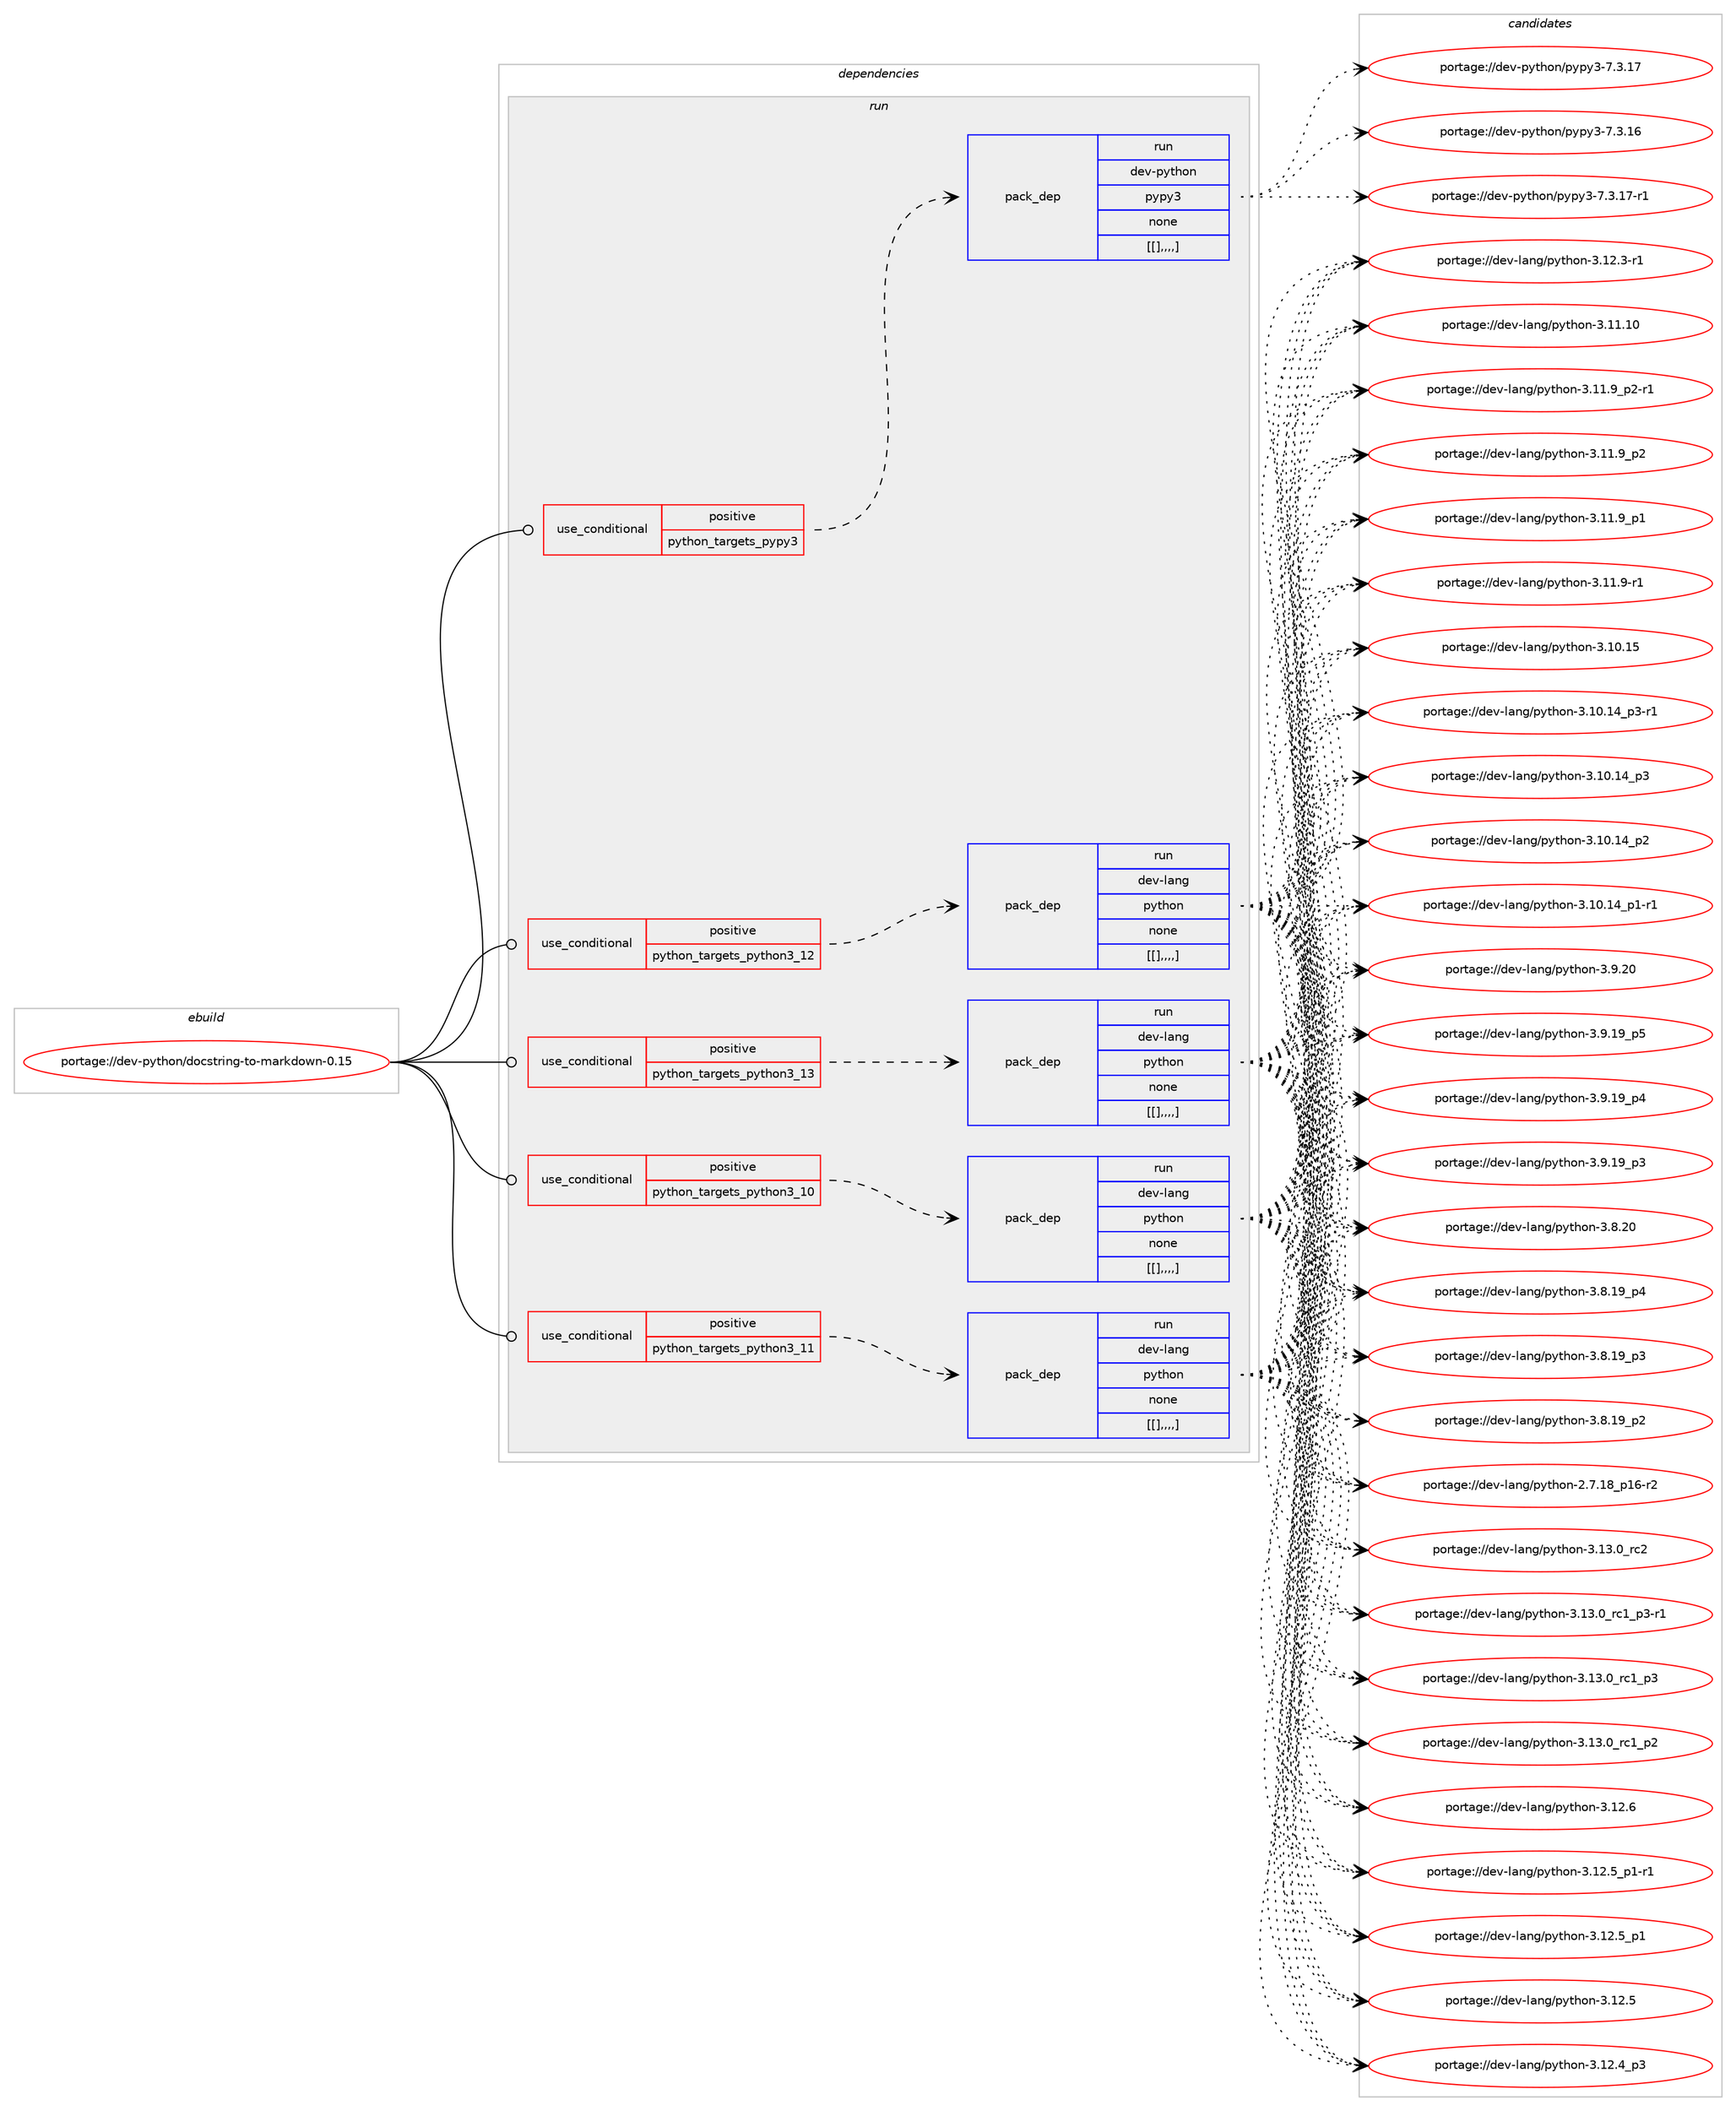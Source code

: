 digraph prolog {

# *************
# Graph options
# *************

newrank=true;
concentrate=true;
compound=true;
graph [rankdir=LR,fontname=Helvetica,fontsize=10,ranksep=1.5];#, ranksep=2.5, nodesep=0.2];
edge  [arrowhead=vee];
node  [fontname=Helvetica,fontsize=10];

# **********
# The ebuild
# **********

subgraph cluster_leftcol {
color=gray;
label=<<i>ebuild</i>>;
id [label="portage://dev-python/docstring-to-markdown-0.15", color=red, width=4, href="../dev-python/docstring-to-markdown-0.15.svg"];
}

# ****************
# The dependencies
# ****************

subgraph cluster_midcol {
color=gray;
label=<<i>dependencies</i>>;
subgraph cluster_compile {
fillcolor="#eeeeee";
style=filled;
label=<<i>compile</i>>;
}
subgraph cluster_compileandrun {
fillcolor="#eeeeee";
style=filled;
label=<<i>compile and run</i>>;
}
subgraph cluster_run {
fillcolor="#eeeeee";
style=filled;
label=<<i>run</i>>;
subgraph cond33023 {
dependency146424 [label=<<TABLE BORDER="0" CELLBORDER="1" CELLSPACING="0" CELLPADDING="4"><TR><TD ROWSPAN="3" CELLPADDING="10">use_conditional</TD></TR><TR><TD>positive</TD></TR><TR><TD>python_targets_pypy3</TD></TR></TABLE>>, shape=none, color=red];
subgraph pack112185 {
dependency146425 [label=<<TABLE BORDER="0" CELLBORDER="1" CELLSPACING="0" CELLPADDING="4" WIDTH="220"><TR><TD ROWSPAN="6" CELLPADDING="30">pack_dep</TD></TR><TR><TD WIDTH="110">run</TD></TR><TR><TD>dev-python</TD></TR><TR><TD>pypy3</TD></TR><TR><TD>none</TD></TR><TR><TD>[[],,,,]</TD></TR></TABLE>>, shape=none, color=blue];
}
dependency146424:e -> dependency146425:w [weight=20,style="dashed",arrowhead="vee"];
}
id:e -> dependency146424:w [weight=20,style="solid",arrowhead="odot"];
subgraph cond33024 {
dependency146426 [label=<<TABLE BORDER="0" CELLBORDER="1" CELLSPACING="0" CELLPADDING="4"><TR><TD ROWSPAN="3" CELLPADDING="10">use_conditional</TD></TR><TR><TD>positive</TD></TR><TR><TD>python_targets_python3_10</TD></TR></TABLE>>, shape=none, color=red];
subgraph pack112186 {
dependency146427 [label=<<TABLE BORDER="0" CELLBORDER="1" CELLSPACING="0" CELLPADDING="4" WIDTH="220"><TR><TD ROWSPAN="6" CELLPADDING="30">pack_dep</TD></TR><TR><TD WIDTH="110">run</TD></TR><TR><TD>dev-lang</TD></TR><TR><TD>python</TD></TR><TR><TD>none</TD></TR><TR><TD>[[],,,,]</TD></TR></TABLE>>, shape=none, color=blue];
}
dependency146426:e -> dependency146427:w [weight=20,style="dashed",arrowhead="vee"];
}
id:e -> dependency146426:w [weight=20,style="solid",arrowhead="odot"];
subgraph cond33025 {
dependency146428 [label=<<TABLE BORDER="0" CELLBORDER="1" CELLSPACING="0" CELLPADDING="4"><TR><TD ROWSPAN="3" CELLPADDING="10">use_conditional</TD></TR><TR><TD>positive</TD></TR><TR><TD>python_targets_python3_11</TD></TR></TABLE>>, shape=none, color=red];
subgraph pack112187 {
dependency146429 [label=<<TABLE BORDER="0" CELLBORDER="1" CELLSPACING="0" CELLPADDING="4" WIDTH="220"><TR><TD ROWSPAN="6" CELLPADDING="30">pack_dep</TD></TR><TR><TD WIDTH="110">run</TD></TR><TR><TD>dev-lang</TD></TR><TR><TD>python</TD></TR><TR><TD>none</TD></TR><TR><TD>[[],,,,]</TD></TR></TABLE>>, shape=none, color=blue];
}
dependency146428:e -> dependency146429:w [weight=20,style="dashed",arrowhead="vee"];
}
id:e -> dependency146428:w [weight=20,style="solid",arrowhead="odot"];
subgraph cond33026 {
dependency146430 [label=<<TABLE BORDER="0" CELLBORDER="1" CELLSPACING="0" CELLPADDING="4"><TR><TD ROWSPAN="3" CELLPADDING="10">use_conditional</TD></TR><TR><TD>positive</TD></TR><TR><TD>python_targets_python3_12</TD></TR></TABLE>>, shape=none, color=red];
subgraph pack112188 {
dependency146431 [label=<<TABLE BORDER="0" CELLBORDER="1" CELLSPACING="0" CELLPADDING="4" WIDTH="220"><TR><TD ROWSPAN="6" CELLPADDING="30">pack_dep</TD></TR><TR><TD WIDTH="110">run</TD></TR><TR><TD>dev-lang</TD></TR><TR><TD>python</TD></TR><TR><TD>none</TD></TR><TR><TD>[[],,,,]</TD></TR></TABLE>>, shape=none, color=blue];
}
dependency146430:e -> dependency146431:w [weight=20,style="dashed",arrowhead="vee"];
}
id:e -> dependency146430:w [weight=20,style="solid",arrowhead="odot"];
subgraph cond33027 {
dependency146432 [label=<<TABLE BORDER="0" CELLBORDER="1" CELLSPACING="0" CELLPADDING="4"><TR><TD ROWSPAN="3" CELLPADDING="10">use_conditional</TD></TR><TR><TD>positive</TD></TR><TR><TD>python_targets_python3_13</TD></TR></TABLE>>, shape=none, color=red];
subgraph pack112189 {
dependency146433 [label=<<TABLE BORDER="0" CELLBORDER="1" CELLSPACING="0" CELLPADDING="4" WIDTH="220"><TR><TD ROWSPAN="6" CELLPADDING="30">pack_dep</TD></TR><TR><TD WIDTH="110">run</TD></TR><TR><TD>dev-lang</TD></TR><TR><TD>python</TD></TR><TR><TD>none</TD></TR><TR><TD>[[],,,,]</TD></TR></TABLE>>, shape=none, color=blue];
}
dependency146432:e -> dependency146433:w [weight=20,style="dashed",arrowhead="vee"];
}
id:e -> dependency146432:w [weight=20,style="solid",arrowhead="odot"];
}
}

# **************
# The candidates
# **************

subgraph cluster_choices {
rank=same;
color=gray;
label=<<i>candidates</i>>;

subgraph choice112185 {
color=black;
nodesep=1;
choice100101118451121211161041111104711212111212151455546514649554511449 [label="portage://dev-python/pypy3-7.3.17-r1", color=red, width=4,href="../dev-python/pypy3-7.3.17-r1.svg"];
choice10010111845112121116104111110471121211121215145554651464955 [label="portage://dev-python/pypy3-7.3.17", color=red, width=4,href="../dev-python/pypy3-7.3.17.svg"];
choice10010111845112121116104111110471121211121215145554651464954 [label="portage://dev-python/pypy3-7.3.16", color=red, width=4,href="../dev-python/pypy3-7.3.16.svg"];
dependency146425:e -> choice100101118451121211161041111104711212111212151455546514649554511449:w [style=dotted,weight="100"];
dependency146425:e -> choice10010111845112121116104111110471121211121215145554651464955:w [style=dotted,weight="100"];
dependency146425:e -> choice10010111845112121116104111110471121211121215145554651464954:w [style=dotted,weight="100"];
}
subgraph choice112186 {
color=black;
nodesep=1;
choice10010111845108971101034711212111610411111045514649514648951149950 [label="portage://dev-lang/python-3.13.0_rc2", color=red, width=4,href="../dev-lang/python-3.13.0_rc2.svg"];
choice1001011184510897110103471121211161041111104551464951464895114994995112514511449 [label="portage://dev-lang/python-3.13.0_rc1_p3-r1", color=red, width=4,href="../dev-lang/python-3.13.0_rc1_p3-r1.svg"];
choice100101118451089711010347112121116104111110455146495146489511499499511251 [label="portage://dev-lang/python-3.13.0_rc1_p3", color=red, width=4,href="../dev-lang/python-3.13.0_rc1_p3.svg"];
choice100101118451089711010347112121116104111110455146495146489511499499511250 [label="portage://dev-lang/python-3.13.0_rc1_p2", color=red, width=4,href="../dev-lang/python-3.13.0_rc1_p2.svg"];
choice10010111845108971101034711212111610411111045514649504654 [label="portage://dev-lang/python-3.12.6", color=red, width=4,href="../dev-lang/python-3.12.6.svg"];
choice1001011184510897110103471121211161041111104551464950465395112494511449 [label="portage://dev-lang/python-3.12.5_p1-r1", color=red, width=4,href="../dev-lang/python-3.12.5_p1-r1.svg"];
choice100101118451089711010347112121116104111110455146495046539511249 [label="portage://dev-lang/python-3.12.5_p1", color=red, width=4,href="../dev-lang/python-3.12.5_p1.svg"];
choice10010111845108971101034711212111610411111045514649504653 [label="portage://dev-lang/python-3.12.5", color=red, width=4,href="../dev-lang/python-3.12.5.svg"];
choice100101118451089711010347112121116104111110455146495046529511251 [label="portage://dev-lang/python-3.12.4_p3", color=red, width=4,href="../dev-lang/python-3.12.4_p3.svg"];
choice100101118451089711010347112121116104111110455146495046514511449 [label="portage://dev-lang/python-3.12.3-r1", color=red, width=4,href="../dev-lang/python-3.12.3-r1.svg"];
choice1001011184510897110103471121211161041111104551464949464948 [label="portage://dev-lang/python-3.11.10", color=red, width=4,href="../dev-lang/python-3.11.10.svg"];
choice1001011184510897110103471121211161041111104551464949465795112504511449 [label="portage://dev-lang/python-3.11.9_p2-r1", color=red, width=4,href="../dev-lang/python-3.11.9_p2-r1.svg"];
choice100101118451089711010347112121116104111110455146494946579511250 [label="portage://dev-lang/python-3.11.9_p2", color=red, width=4,href="../dev-lang/python-3.11.9_p2.svg"];
choice100101118451089711010347112121116104111110455146494946579511249 [label="portage://dev-lang/python-3.11.9_p1", color=red, width=4,href="../dev-lang/python-3.11.9_p1.svg"];
choice100101118451089711010347112121116104111110455146494946574511449 [label="portage://dev-lang/python-3.11.9-r1", color=red, width=4,href="../dev-lang/python-3.11.9-r1.svg"];
choice1001011184510897110103471121211161041111104551464948464953 [label="portage://dev-lang/python-3.10.15", color=red, width=4,href="../dev-lang/python-3.10.15.svg"];
choice100101118451089711010347112121116104111110455146494846495295112514511449 [label="portage://dev-lang/python-3.10.14_p3-r1", color=red, width=4,href="../dev-lang/python-3.10.14_p3-r1.svg"];
choice10010111845108971101034711212111610411111045514649484649529511251 [label="portage://dev-lang/python-3.10.14_p3", color=red, width=4,href="../dev-lang/python-3.10.14_p3.svg"];
choice10010111845108971101034711212111610411111045514649484649529511250 [label="portage://dev-lang/python-3.10.14_p2", color=red, width=4,href="../dev-lang/python-3.10.14_p2.svg"];
choice100101118451089711010347112121116104111110455146494846495295112494511449 [label="portage://dev-lang/python-3.10.14_p1-r1", color=red, width=4,href="../dev-lang/python-3.10.14_p1-r1.svg"];
choice10010111845108971101034711212111610411111045514657465048 [label="portage://dev-lang/python-3.9.20", color=red, width=4,href="../dev-lang/python-3.9.20.svg"];
choice100101118451089711010347112121116104111110455146574649579511253 [label="portage://dev-lang/python-3.9.19_p5", color=red, width=4,href="../dev-lang/python-3.9.19_p5.svg"];
choice100101118451089711010347112121116104111110455146574649579511252 [label="portage://dev-lang/python-3.9.19_p4", color=red, width=4,href="../dev-lang/python-3.9.19_p4.svg"];
choice100101118451089711010347112121116104111110455146574649579511251 [label="portage://dev-lang/python-3.9.19_p3", color=red, width=4,href="../dev-lang/python-3.9.19_p3.svg"];
choice10010111845108971101034711212111610411111045514656465048 [label="portage://dev-lang/python-3.8.20", color=red, width=4,href="../dev-lang/python-3.8.20.svg"];
choice100101118451089711010347112121116104111110455146564649579511252 [label="portage://dev-lang/python-3.8.19_p4", color=red, width=4,href="../dev-lang/python-3.8.19_p4.svg"];
choice100101118451089711010347112121116104111110455146564649579511251 [label="portage://dev-lang/python-3.8.19_p3", color=red, width=4,href="../dev-lang/python-3.8.19_p3.svg"];
choice100101118451089711010347112121116104111110455146564649579511250 [label="portage://dev-lang/python-3.8.19_p2", color=red, width=4,href="../dev-lang/python-3.8.19_p2.svg"];
choice100101118451089711010347112121116104111110455046554649569511249544511450 [label="portage://dev-lang/python-2.7.18_p16-r2", color=red, width=4,href="../dev-lang/python-2.7.18_p16-r2.svg"];
dependency146427:e -> choice10010111845108971101034711212111610411111045514649514648951149950:w [style=dotted,weight="100"];
dependency146427:e -> choice1001011184510897110103471121211161041111104551464951464895114994995112514511449:w [style=dotted,weight="100"];
dependency146427:e -> choice100101118451089711010347112121116104111110455146495146489511499499511251:w [style=dotted,weight="100"];
dependency146427:e -> choice100101118451089711010347112121116104111110455146495146489511499499511250:w [style=dotted,weight="100"];
dependency146427:e -> choice10010111845108971101034711212111610411111045514649504654:w [style=dotted,weight="100"];
dependency146427:e -> choice1001011184510897110103471121211161041111104551464950465395112494511449:w [style=dotted,weight="100"];
dependency146427:e -> choice100101118451089711010347112121116104111110455146495046539511249:w [style=dotted,weight="100"];
dependency146427:e -> choice10010111845108971101034711212111610411111045514649504653:w [style=dotted,weight="100"];
dependency146427:e -> choice100101118451089711010347112121116104111110455146495046529511251:w [style=dotted,weight="100"];
dependency146427:e -> choice100101118451089711010347112121116104111110455146495046514511449:w [style=dotted,weight="100"];
dependency146427:e -> choice1001011184510897110103471121211161041111104551464949464948:w [style=dotted,weight="100"];
dependency146427:e -> choice1001011184510897110103471121211161041111104551464949465795112504511449:w [style=dotted,weight="100"];
dependency146427:e -> choice100101118451089711010347112121116104111110455146494946579511250:w [style=dotted,weight="100"];
dependency146427:e -> choice100101118451089711010347112121116104111110455146494946579511249:w [style=dotted,weight="100"];
dependency146427:e -> choice100101118451089711010347112121116104111110455146494946574511449:w [style=dotted,weight="100"];
dependency146427:e -> choice1001011184510897110103471121211161041111104551464948464953:w [style=dotted,weight="100"];
dependency146427:e -> choice100101118451089711010347112121116104111110455146494846495295112514511449:w [style=dotted,weight="100"];
dependency146427:e -> choice10010111845108971101034711212111610411111045514649484649529511251:w [style=dotted,weight="100"];
dependency146427:e -> choice10010111845108971101034711212111610411111045514649484649529511250:w [style=dotted,weight="100"];
dependency146427:e -> choice100101118451089711010347112121116104111110455146494846495295112494511449:w [style=dotted,weight="100"];
dependency146427:e -> choice10010111845108971101034711212111610411111045514657465048:w [style=dotted,weight="100"];
dependency146427:e -> choice100101118451089711010347112121116104111110455146574649579511253:w [style=dotted,weight="100"];
dependency146427:e -> choice100101118451089711010347112121116104111110455146574649579511252:w [style=dotted,weight="100"];
dependency146427:e -> choice100101118451089711010347112121116104111110455146574649579511251:w [style=dotted,weight="100"];
dependency146427:e -> choice10010111845108971101034711212111610411111045514656465048:w [style=dotted,weight="100"];
dependency146427:e -> choice100101118451089711010347112121116104111110455146564649579511252:w [style=dotted,weight="100"];
dependency146427:e -> choice100101118451089711010347112121116104111110455146564649579511251:w [style=dotted,weight="100"];
dependency146427:e -> choice100101118451089711010347112121116104111110455146564649579511250:w [style=dotted,weight="100"];
dependency146427:e -> choice100101118451089711010347112121116104111110455046554649569511249544511450:w [style=dotted,weight="100"];
}
subgraph choice112187 {
color=black;
nodesep=1;
choice10010111845108971101034711212111610411111045514649514648951149950 [label="portage://dev-lang/python-3.13.0_rc2", color=red, width=4,href="../dev-lang/python-3.13.0_rc2.svg"];
choice1001011184510897110103471121211161041111104551464951464895114994995112514511449 [label="portage://dev-lang/python-3.13.0_rc1_p3-r1", color=red, width=4,href="../dev-lang/python-3.13.0_rc1_p3-r1.svg"];
choice100101118451089711010347112121116104111110455146495146489511499499511251 [label="portage://dev-lang/python-3.13.0_rc1_p3", color=red, width=4,href="../dev-lang/python-3.13.0_rc1_p3.svg"];
choice100101118451089711010347112121116104111110455146495146489511499499511250 [label="portage://dev-lang/python-3.13.0_rc1_p2", color=red, width=4,href="../dev-lang/python-3.13.0_rc1_p2.svg"];
choice10010111845108971101034711212111610411111045514649504654 [label="portage://dev-lang/python-3.12.6", color=red, width=4,href="../dev-lang/python-3.12.6.svg"];
choice1001011184510897110103471121211161041111104551464950465395112494511449 [label="portage://dev-lang/python-3.12.5_p1-r1", color=red, width=4,href="../dev-lang/python-3.12.5_p1-r1.svg"];
choice100101118451089711010347112121116104111110455146495046539511249 [label="portage://dev-lang/python-3.12.5_p1", color=red, width=4,href="../dev-lang/python-3.12.5_p1.svg"];
choice10010111845108971101034711212111610411111045514649504653 [label="portage://dev-lang/python-3.12.5", color=red, width=4,href="../dev-lang/python-3.12.5.svg"];
choice100101118451089711010347112121116104111110455146495046529511251 [label="portage://dev-lang/python-3.12.4_p3", color=red, width=4,href="../dev-lang/python-3.12.4_p3.svg"];
choice100101118451089711010347112121116104111110455146495046514511449 [label="portage://dev-lang/python-3.12.3-r1", color=red, width=4,href="../dev-lang/python-3.12.3-r1.svg"];
choice1001011184510897110103471121211161041111104551464949464948 [label="portage://dev-lang/python-3.11.10", color=red, width=4,href="../dev-lang/python-3.11.10.svg"];
choice1001011184510897110103471121211161041111104551464949465795112504511449 [label="portage://dev-lang/python-3.11.9_p2-r1", color=red, width=4,href="../dev-lang/python-3.11.9_p2-r1.svg"];
choice100101118451089711010347112121116104111110455146494946579511250 [label="portage://dev-lang/python-3.11.9_p2", color=red, width=4,href="../dev-lang/python-3.11.9_p2.svg"];
choice100101118451089711010347112121116104111110455146494946579511249 [label="portage://dev-lang/python-3.11.9_p1", color=red, width=4,href="../dev-lang/python-3.11.9_p1.svg"];
choice100101118451089711010347112121116104111110455146494946574511449 [label="portage://dev-lang/python-3.11.9-r1", color=red, width=4,href="../dev-lang/python-3.11.9-r1.svg"];
choice1001011184510897110103471121211161041111104551464948464953 [label="portage://dev-lang/python-3.10.15", color=red, width=4,href="../dev-lang/python-3.10.15.svg"];
choice100101118451089711010347112121116104111110455146494846495295112514511449 [label="portage://dev-lang/python-3.10.14_p3-r1", color=red, width=4,href="../dev-lang/python-3.10.14_p3-r1.svg"];
choice10010111845108971101034711212111610411111045514649484649529511251 [label="portage://dev-lang/python-3.10.14_p3", color=red, width=4,href="../dev-lang/python-3.10.14_p3.svg"];
choice10010111845108971101034711212111610411111045514649484649529511250 [label="portage://dev-lang/python-3.10.14_p2", color=red, width=4,href="../dev-lang/python-3.10.14_p2.svg"];
choice100101118451089711010347112121116104111110455146494846495295112494511449 [label="portage://dev-lang/python-3.10.14_p1-r1", color=red, width=4,href="../dev-lang/python-3.10.14_p1-r1.svg"];
choice10010111845108971101034711212111610411111045514657465048 [label="portage://dev-lang/python-3.9.20", color=red, width=4,href="../dev-lang/python-3.9.20.svg"];
choice100101118451089711010347112121116104111110455146574649579511253 [label="portage://dev-lang/python-3.9.19_p5", color=red, width=4,href="../dev-lang/python-3.9.19_p5.svg"];
choice100101118451089711010347112121116104111110455146574649579511252 [label="portage://dev-lang/python-3.9.19_p4", color=red, width=4,href="../dev-lang/python-3.9.19_p4.svg"];
choice100101118451089711010347112121116104111110455146574649579511251 [label="portage://dev-lang/python-3.9.19_p3", color=red, width=4,href="../dev-lang/python-3.9.19_p3.svg"];
choice10010111845108971101034711212111610411111045514656465048 [label="portage://dev-lang/python-3.8.20", color=red, width=4,href="../dev-lang/python-3.8.20.svg"];
choice100101118451089711010347112121116104111110455146564649579511252 [label="portage://dev-lang/python-3.8.19_p4", color=red, width=4,href="../dev-lang/python-3.8.19_p4.svg"];
choice100101118451089711010347112121116104111110455146564649579511251 [label="portage://dev-lang/python-3.8.19_p3", color=red, width=4,href="../dev-lang/python-3.8.19_p3.svg"];
choice100101118451089711010347112121116104111110455146564649579511250 [label="portage://dev-lang/python-3.8.19_p2", color=red, width=4,href="../dev-lang/python-3.8.19_p2.svg"];
choice100101118451089711010347112121116104111110455046554649569511249544511450 [label="portage://dev-lang/python-2.7.18_p16-r2", color=red, width=4,href="../dev-lang/python-2.7.18_p16-r2.svg"];
dependency146429:e -> choice10010111845108971101034711212111610411111045514649514648951149950:w [style=dotted,weight="100"];
dependency146429:e -> choice1001011184510897110103471121211161041111104551464951464895114994995112514511449:w [style=dotted,weight="100"];
dependency146429:e -> choice100101118451089711010347112121116104111110455146495146489511499499511251:w [style=dotted,weight="100"];
dependency146429:e -> choice100101118451089711010347112121116104111110455146495146489511499499511250:w [style=dotted,weight="100"];
dependency146429:e -> choice10010111845108971101034711212111610411111045514649504654:w [style=dotted,weight="100"];
dependency146429:e -> choice1001011184510897110103471121211161041111104551464950465395112494511449:w [style=dotted,weight="100"];
dependency146429:e -> choice100101118451089711010347112121116104111110455146495046539511249:w [style=dotted,weight="100"];
dependency146429:e -> choice10010111845108971101034711212111610411111045514649504653:w [style=dotted,weight="100"];
dependency146429:e -> choice100101118451089711010347112121116104111110455146495046529511251:w [style=dotted,weight="100"];
dependency146429:e -> choice100101118451089711010347112121116104111110455146495046514511449:w [style=dotted,weight="100"];
dependency146429:e -> choice1001011184510897110103471121211161041111104551464949464948:w [style=dotted,weight="100"];
dependency146429:e -> choice1001011184510897110103471121211161041111104551464949465795112504511449:w [style=dotted,weight="100"];
dependency146429:e -> choice100101118451089711010347112121116104111110455146494946579511250:w [style=dotted,weight="100"];
dependency146429:e -> choice100101118451089711010347112121116104111110455146494946579511249:w [style=dotted,weight="100"];
dependency146429:e -> choice100101118451089711010347112121116104111110455146494946574511449:w [style=dotted,weight="100"];
dependency146429:e -> choice1001011184510897110103471121211161041111104551464948464953:w [style=dotted,weight="100"];
dependency146429:e -> choice100101118451089711010347112121116104111110455146494846495295112514511449:w [style=dotted,weight="100"];
dependency146429:e -> choice10010111845108971101034711212111610411111045514649484649529511251:w [style=dotted,weight="100"];
dependency146429:e -> choice10010111845108971101034711212111610411111045514649484649529511250:w [style=dotted,weight="100"];
dependency146429:e -> choice100101118451089711010347112121116104111110455146494846495295112494511449:w [style=dotted,weight="100"];
dependency146429:e -> choice10010111845108971101034711212111610411111045514657465048:w [style=dotted,weight="100"];
dependency146429:e -> choice100101118451089711010347112121116104111110455146574649579511253:w [style=dotted,weight="100"];
dependency146429:e -> choice100101118451089711010347112121116104111110455146574649579511252:w [style=dotted,weight="100"];
dependency146429:e -> choice100101118451089711010347112121116104111110455146574649579511251:w [style=dotted,weight="100"];
dependency146429:e -> choice10010111845108971101034711212111610411111045514656465048:w [style=dotted,weight="100"];
dependency146429:e -> choice100101118451089711010347112121116104111110455146564649579511252:w [style=dotted,weight="100"];
dependency146429:e -> choice100101118451089711010347112121116104111110455146564649579511251:w [style=dotted,weight="100"];
dependency146429:e -> choice100101118451089711010347112121116104111110455146564649579511250:w [style=dotted,weight="100"];
dependency146429:e -> choice100101118451089711010347112121116104111110455046554649569511249544511450:w [style=dotted,weight="100"];
}
subgraph choice112188 {
color=black;
nodesep=1;
choice10010111845108971101034711212111610411111045514649514648951149950 [label="portage://dev-lang/python-3.13.0_rc2", color=red, width=4,href="../dev-lang/python-3.13.0_rc2.svg"];
choice1001011184510897110103471121211161041111104551464951464895114994995112514511449 [label="portage://dev-lang/python-3.13.0_rc1_p3-r1", color=red, width=4,href="../dev-lang/python-3.13.0_rc1_p3-r1.svg"];
choice100101118451089711010347112121116104111110455146495146489511499499511251 [label="portage://dev-lang/python-3.13.0_rc1_p3", color=red, width=4,href="../dev-lang/python-3.13.0_rc1_p3.svg"];
choice100101118451089711010347112121116104111110455146495146489511499499511250 [label="portage://dev-lang/python-3.13.0_rc1_p2", color=red, width=4,href="../dev-lang/python-3.13.0_rc1_p2.svg"];
choice10010111845108971101034711212111610411111045514649504654 [label="portage://dev-lang/python-3.12.6", color=red, width=4,href="../dev-lang/python-3.12.6.svg"];
choice1001011184510897110103471121211161041111104551464950465395112494511449 [label="portage://dev-lang/python-3.12.5_p1-r1", color=red, width=4,href="../dev-lang/python-3.12.5_p1-r1.svg"];
choice100101118451089711010347112121116104111110455146495046539511249 [label="portage://dev-lang/python-3.12.5_p1", color=red, width=4,href="../dev-lang/python-3.12.5_p1.svg"];
choice10010111845108971101034711212111610411111045514649504653 [label="portage://dev-lang/python-3.12.5", color=red, width=4,href="../dev-lang/python-3.12.5.svg"];
choice100101118451089711010347112121116104111110455146495046529511251 [label="portage://dev-lang/python-3.12.4_p3", color=red, width=4,href="../dev-lang/python-3.12.4_p3.svg"];
choice100101118451089711010347112121116104111110455146495046514511449 [label="portage://dev-lang/python-3.12.3-r1", color=red, width=4,href="../dev-lang/python-3.12.3-r1.svg"];
choice1001011184510897110103471121211161041111104551464949464948 [label="portage://dev-lang/python-3.11.10", color=red, width=4,href="../dev-lang/python-3.11.10.svg"];
choice1001011184510897110103471121211161041111104551464949465795112504511449 [label="portage://dev-lang/python-3.11.9_p2-r1", color=red, width=4,href="../dev-lang/python-3.11.9_p2-r1.svg"];
choice100101118451089711010347112121116104111110455146494946579511250 [label="portage://dev-lang/python-3.11.9_p2", color=red, width=4,href="../dev-lang/python-3.11.9_p2.svg"];
choice100101118451089711010347112121116104111110455146494946579511249 [label="portage://dev-lang/python-3.11.9_p1", color=red, width=4,href="../dev-lang/python-3.11.9_p1.svg"];
choice100101118451089711010347112121116104111110455146494946574511449 [label="portage://dev-lang/python-3.11.9-r1", color=red, width=4,href="../dev-lang/python-3.11.9-r1.svg"];
choice1001011184510897110103471121211161041111104551464948464953 [label="portage://dev-lang/python-3.10.15", color=red, width=4,href="../dev-lang/python-3.10.15.svg"];
choice100101118451089711010347112121116104111110455146494846495295112514511449 [label="portage://dev-lang/python-3.10.14_p3-r1", color=red, width=4,href="../dev-lang/python-3.10.14_p3-r1.svg"];
choice10010111845108971101034711212111610411111045514649484649529511251 [label="portage://dev-lang/python-3.10.14_p3", color=red, width=4,href="../dev-lang/python-3.10.14_p3.svg"];
choice10010111845108971101034711212111610411111045514649484649529511250 [label="portage://dev-lang/python-3.10.14_p2", color=red, width=4,href="../dev-lang/python-3.10.14_p2.svg"];
choice100101118451089711010347112121116104111110455146494846495295112494511449 [label="portage://dev-lang/python-3.10.14_p1-r1", color=red, width=4,href="../dev-lang/python-3.10.14_p1-r1.svg"];
choice10010111845108971101034711212111610411111045514657465048 [label="portage://dev-lang/python-3.9.20", color=red, width=4,href="../dev-lang/python-3.9.20.svg"];
choice100101118451089711010347112121116104111110455146574649579511253 [label="portage://dev-lang/python-3.9.19_p5", color=red, width=4,href="../dev-lang/python-3.9.19_p5.svg"];
choice100101118451089711010347112121116104111110455146574649579511252 [label="portage://dev-lang/python-3.9.19_p4", color=red, width=4,href="../dev-lang/python-3.9.19_p4.svg"];
choice100101118451089711010347112121116104111110455146574649579511251 [label="portage://dev-lang/python-3.9.19_p3", color=red, width=4,href="../dev-lang/python-3.9.19_p3.svg"];
choice10010111845108971101034711212111610411111045514656465048 [label="portage://dev-lang/python-3.8.20", color=red, width=4,href="../dev-lang/python-3.8.20.svg"];
choice100101118451089711010347112121116104111110455146564649579511252 [label="portage://dev-lang/python-3.8.19_p4", color=red, width=4,href="../dev-lang/python-3.8.19_p4.svg"];
choice100101118451089711010347112121116104111110455146564649579511251 [label="portage://dev-lang/python-3.8.19_p3", color=red, width=4,href="../dev-lang/python-3.8.19_p3.svg"];
choice100101118451089711010347112121116104111110455146564649579511250 [label="portage://dev-lang/python-3.8.19_p2", color=red, width=4,href="../dev-lang/python-3.8.19_p2.svg"];
choice100101118451089711010347112121116104111110455046554649569511249544511450 [label="portage://dev-lang/python-2.7.18_p16-r2", color=red, width=4,href="../dev-lang/python-2.7.18_p16-r2.svg"];
dependency146431:e -> choice10010111845108971101034711212111610411111045514649514648951149950:w [style=dotted,weight="100"];
dependency146431:e -> choice1001011184510897110103471121211161041111104551464951464895114994995112514511449:w [style=dotted,weight="100"];
dependency146431:e -> choice100101118451089711010347112121116104111110455146495146489511499499511251:w [style=dotted,weight="100"];
dependency146431:e -> choice100101118451089711010347112121116104111110455146495146489511499499511250:w [style=dotted,weight="100"];
dependency146431:e -> choice10010111845108971101034711212111610411111045514649504654:w [style=dotted,weight="100"];
dependency146431:e -> choice1001011184510897110103471121211161041111104551464950465395112494511449:w [style=dotted,weight="100"];
dependency146431:e -> choice100101118451089711010347112121116104111110455146495046539511249:w [style=dotted,weight="100"];
dependency146431:e -> choice10010111845108971101034711212111610411111045514649504653:w [style=dotted,weight="100"];
dependency146431:e -> choice100101118451089711010347112121116104111110455146495046529511251:w [style=dotted,weight="100"];
dependency146431:e -> choice100101118451089711010347112121116104111110455146495046514511449:w [style=dotted,weight="100"];
dependency146431:e -> choice1001011184510897110103471121211161041111104551464949464948:w [style=dotted,weight="100"];
dependency146431:e -> choice1001011184510897110103471121211161041111104551464949465795112504511449:w [style=dotted,weight="100"];
dependency146431:e -> choice100101118451089711010347112121116104111110455146494946579511250:w [style=dotted,weight="100"];
dependency146431:e -> choice100101118451089711010347112121116104111110455146494946579511249:w [style=dotted,weight="100"];
dependency146431:e -> choice100101118451089711010347112121116104111110455146494946574511449:w [style=dotted,weight="100"];
dependency146431:e -> choice1001011184510897110103471121211161041111104551464948464953:w [style=dotted,weight="100"];
dependency146431:e -> choice100101118451089711010347112121116104111110455146494846495295112514511449:w [style=dotted,weight="100"];
dependency146431:e -> choice10010111845108971101034711212111610411111045514649484649529511251:w [style=dotted,weight="100"];
dependency146431:e -> choice10010111845108971101034711212111610411111045514649484649529511250:w [style=dotted,weight="100"];
dependency146431:e -> choice100101118451089711010347112121116104111110455146494846495295112494511449:w [style=dotted,weight="100"];
dependency146431:e -> choice10010111845108971101034711212111610411111045514657465048:w [style=dotted,weight="100"];
dependency146431:e -> choice100101118451089711010347112121116104111110455146574649579511253:w [style=dotted,weight="100"];
dependency146431:e -> choice100101118451089711010347112121116104111110455146574649579511252:w [style=dotted,weight="100"];
dependency146431:e -> choice100101118451089711010347112121116104111110455146574649579511251:w [style=dotted,weight="100"];
dependency146431:e -> choice10010111845108971101034711212111610411111045514656465048:w [style=dotted,weight="100"];
dependency146431:e -> choice100101118451089711010347112121116104111110455146564649579511252:w [style=dotted,weight="100"];
dependency146431:e -> choice100101118451089711010347112121116104111110455146564649579511251:w [style=dotted,weight="100"];
dependency146431:e -> choice100101118451089711010347112121116104111110455146564649579511250:w [style=dotted,weight="100"];
dependency146431:e -> choice100101118451089711010347112121116104111110455046554649569511249544511450:w [style=dotted,weight="100"];
}
subgraph choice112189 {
color=black;
nodesep=1;
choice10010111845108971101034711212111610411111045514649514648951149950 [label="portage://dev-lang/python-3.13.0_rc2", color=red, width=4,href="../dev-lang/python-3.13.0_rc2.svg"];
choice1001011184510897110103471121211161041111104551464951464895114994995112514511449 [label="portage://dev-lang/python-3.13.0_rc1_p3-r1", color=red, width=4,href="../dev-lang/python-3.13.0_rc1_p3-r1.svg"];
choice100101118451089711010347112121116104111110455146495146489511499499511251 [label="portage://dev-lang/python-3.13.0_rc1_p3", color=red, width=4,href="../dev-lang/python-3.13.0_rc1_p3.svg"];
choice100101118451089711010347112121116104111110455146495146489511499499511250 [label="portage://dev-lang/python-3.13.0_rc1_p2", color=red, width=4,href="../dev-lang/python-3.13.0_rc1_p2.svg"];
choice10010111845108971101034711212111610411111045514649504654 [label="portage://dev-lang/python-3.12.6", color=red, width=4,href="../dev-lang/python-3.12.6.svg"];
choice1001011184510897110103471121211161041111104551464950465395112494511449 [label="portage://dev-lang/python-3.12.5_p1-r1", color=red, width=4,href="../dev-lang/python-3.12.5_p1-r1.svg"];
choice100101118451089711010347112121116104111110455146495046539511249 [label="portage://dev-lang/python-3.12.5_p1", color=red, width=4,href="../dev-lang/python-3.12.5_p1.svg"];
choice10010111845108971101034711212111610411111045514649504653 [label="portage://dev-lang/python-3.12.5", color=red, width=4,href="../dev-lang/python-3.12.5.svg"];
choice100101118451089711010347112121116104111110455146495046529511251 [label="portage://dev-lang/python-3.12.4_p3", color=red, width=4,href="../dev-lang/python-3.12.4_p3.svg"];
choice100101118451089711010347112121116104111110455146495046514511449 [label="portage://dev-lang/python-3.12.3-r1", color=red, width=4,href="../dev-lang/python-3.12.3-r1.svg"];
choice1001011184510897110103471121211161041111104551464949464948 [label="portage://dev-lang/python-3.11.10", color=red, width=4,href="../dev-lang/python-3.11.10.svg"];
choice1001011184510897110103471121211161041111104551464949465795112504511449 [label="portage://dev-lang/python-3.11.9_p2-r1", color=red, width=4,href="../dev-lang/python-3.11.9_p2-r1.svg"];
choice100101118451089711010347112121116104111110455146494946579511250 [label="portage://dev-lang/python-3.11.9_p2", color=red, width=4,href="../dev-lang/python-3.11.9_p2.svg"];
choice100101118451089711010347112121116104111110455146494946579511249 [label="portage://dev-lang/python-3.11.9_p1", color=red, width=4,href="../dev-lang/python-3.11.9_p1.svg"];
choice100101118451089711010347112121116104111110455146494946574511449 [label="portage://dev-lang/python-3.11.9-r1", color=red, width=4,href="../dev-lang/python-3.11.9-r1.svg"];
choice1001011184510897110103471121211161041111104551464948464953 [label="portage://dev-lang/python-3.10.15", color=red, width=4,href="../dev-lang/python-3.10.15.svg"];
choice100101118451089711010347112121116104111110455146494846495295112514511449 [label="portage://dev-lang/python-3.10.14_p3-r1", color=red, width=4,href="../dev-lang/python-3.10.14_p3-r1.svg"];
choice10010111845108971101034711212111610411111045514649484649529511251 [label="portage://dev-lang/python-3.10.14_p3", color=red, width=4,href="../dev-lang/python-3.10.14_p3.svg"];
choice10010111845108971101034711212111610411111045514649484649529511250 [label="portage://dev-lang/python-3.10.14_p2", color=red, width=4,href="../dev-lang/python-3.10.14_p2.svg"];
choice100101118451089711010347112121116104111110455146494846495295112494511449 [label="portage://dev-lang/python-3.10.14_p1-r1", color=red, width=4,href="../dev-lang/python-3.10.14_p1-r1.svg"];
choice10010111845108971101034711212111610411111045514657465048 [label="portage://dev-lang/python-3.9.20", color=red, width=4,href="../dev-lang/python-3.9.20.svg"];
choice100101118451089711010347112121116104111110455146574649579511253 [label="portage://dev-lang/python-3.9.19_p5", color=red, width=4,href="../dev-lang/python-3.9.19_p5.svg"];
choice100101118451089711010347112121116104111110455146574649579511252 [label="portage://dev-lang/python-3.9.19_p4", color=red, width=4,href="../dev-lang/python-3.9.19_p4.svg"];
choice100101118451089711010347112121116104111110455146574649579511251 [label="portage://dev-lang/python-3.9.19_p3", color=red, width=4,href="../dev-lang/python-3.9.19_p3.svg"];
choice10010111845108971101034711212111610411111045514656465048 [label="portage://dev-lang/python-3.8.20", color=red, width=4,href="../dev-lang/python-3.8.20.svg"];
choice100101118451089711010347112121116104111110455146564649579511252 [label="portage://dev-lang/python-3.8.19_p4", color=red, width=4,href="../dev-lang/python-3.8.19_p4.svg"];
choice100101118451089711010347112121116104111110455146564649579511251 [label="portage://dev-lang/python-3.8.19_p3", color=red, width=4,href="../dev-lang/python-3.8.19_p3.svg"];
choice100101118451089711010347112121116104111110455146564649579511250 [label="portage://dev-lang/python-3.8.19_p2", color=red, width=4,href="../dev-lang/python-3.8.19_p2.svg"];
choice100101118451089711010347112121116104111110455046554649569511249544511450 [label="portage://dev-lang/python-2.7.18_p16-r2", color=red, width=4,href="../dev-lang/python-2.7.18_p16-r2.svg"];
dependency146433:e -> choice10010111845108971101034711212111610411111045514649514648951149950:w [style=dotted,weight="100"];
dependency146433:e -> choice1001011184510897110103471121211161041111104551464951464895114994995112514511449:w [style=dotted,weight="100"];
dependency146433:e -> choice100101118451089711010347112121116104111110455146495146489511499499511251:w [style=dotted,weight="100"];
dependency146433:e -> choice100101118451089711010347112121116104111110455146495146489511499499511250:w [style=dotted,weight="100"];
dependency146433:e -> choice10010111845108971101034711212111610411111045514649504654:w [style=dotted,weight="100"];
dependency146433:e -> choice1001011184510897110103471121211161041111104551464950465395112494511449:w [style=dotted,weight="100"];
dependency146433:e -> choice100101118451089711010347112121116104111110455146495046539511249:w [style=dotted,weight="100"];
dependency146433:e -> choice10010111845108971101034711212111610411111045514649504653:w [style=dotted,weight="100"];
dependency146433:e -> choice100101118451089711010347112121116104111110455146495046529511251:w [style=dotted,weight="100"];
dependency146433:e -> choice100101118451089711010347112121116104111110455146495046514511449:w [style=dotted,weight="100"];
dependency146433:e -> choice1001011184510897110103471121211161041111104551464949464948:w [style=dotted,weight="100"];
dependency146433:e -> choice1001011184510897110103471121211161041111104551464949465795112504511449:w [style=dotted,weight="100"];
dependency146433:e -> choice100101118451089711010347112121116104111110455146494946579511250:w [style=dotted,weight="100"];
dependency146433:e -> choice100101118451089711010347112121116104111110455146494946579511249:w [style=dotted,weight="100"];
dependency146433:e -> choice100101118451089711010347112121116104111110455146494946574511449:w [style=dotted,weight="100"];
dependency146433:e -> choice1001011184510897110103471121211161041111104551464948464953:w [style=dotted,weight="100"];
dependency146433:e -> choice100101118451089711010347112121116104111110455146494846495295112514511449:w [style=dotted,weight="100"];
dependency146433:e -> choice10010111845108971101034711212111610411111045514649484649529511251:w [style=dotted,weight="100"];
dependency146433:e -> choice10010111845108971101034711212111610411111045514649484649529511250:w [style=dotted,weight="100"];
dependency146433:e -> choice100101118451089711010347112121116104111110455146494846495295112494511449:w [style=dotted,weight="100"];
dependency146433:e -> choice10010111845108971101034711212111610411111045514657465048:w [style=dotted,weight="100"];
dependency146433:e -> choice100101118451089711010347112121116104111110455146574649579511253:w [style=dotted,weight="100"];
dependency146433:e -> choice100101118451089711010347112121116104111110455146574649579511252:w [style=dotted,weight="100"];
dependency146433:e -> choice100101118451089711010347112121116104111110455146574649579511251:w [style=dotted,weight="100"];
dependency146433:e -> choice10010111845108971101034711212111610411111045514656465048:w [style=dotted,weight="100"];
dependency146433:e -> choice100101118451089711010347112121116104111110455146564649579511252:w [style=dotted,weight="100"];
dependency146433:e -> choice100101118451089711010347112121116104111110455146564649579511251:w [style=dotted,weight="100"];
dependency146433:e -> choice100101118451089711010347112121116104111110455146564649579511250:w [style=dotted,weight="100"];
dependency146433:e -> choice100101118451089711010347112121116104111110455046554649569511249544511450:w [style=dotted,weight="100"];
}
}

}

